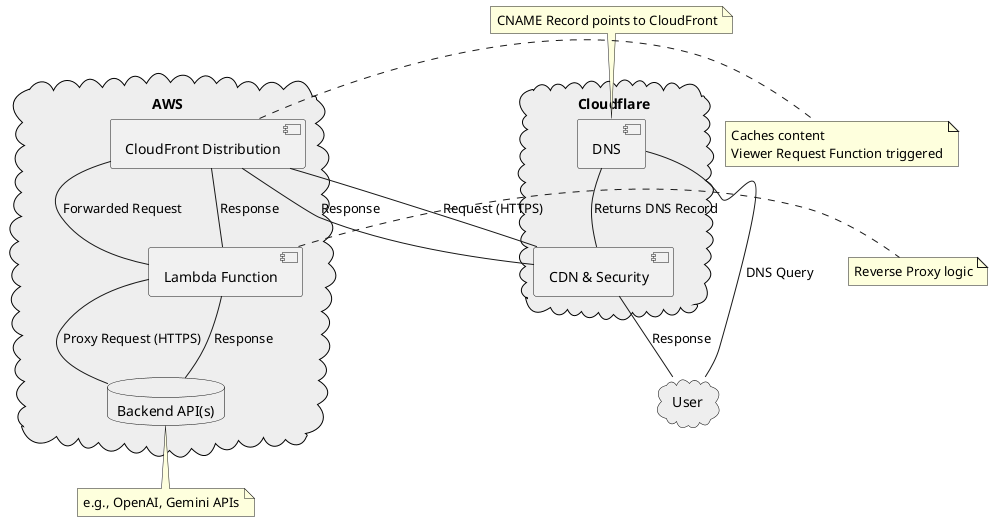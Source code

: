 @startuml
!pragma teoz true
' Styling
skinparam componentStyle uml2
skinparam cloud {
  BorderColor black
  BackgroundColor #eee
}
skinparam database {
  BorderColor black
  BackgroundColor #eee
}

' Components
cloud "User" as User
cloud "Cloudflare" as Cloudflare {
  component "DNS" as CloudflareDNS
  component "CDN & Security" as CloudflareCDN
}
cloud "AWS" as AWS {
  component "CloudFront Distribution" as CloudFront
  component "Lambda Function" as Lambda
  database "Backend API(s)" as BackendAPI
}

' Relationships
User -- CloudflareDNS : DNS Query
CloudflareDNS -- CloudflareCDN : Returns DNS Record
CloudflareCDN -- CloudFront : Request (HTTPS)
CloudFront -- Lambda : Forwarded Request
Lambda -- BackendAPI : Proxy Request (HTTPS)
BackendAPI -- Lambda : Response
Lambda -- CloudFront : Response
CloudFront -- CloudflareCDN : Response
CloudflareCDN -- User : Response

' Notes
note top of CloudflareDNS : CNAME Record points to CloudFront
note right of CloudFront : Caches content\nViewer Request Function triggered
note right of Lambda : Reverse Proxy logic
note bottom of BackendAPI : e.g., OpenAI, Gemini APIs

' Alternative Flows (optional for brevity)

@enduml
